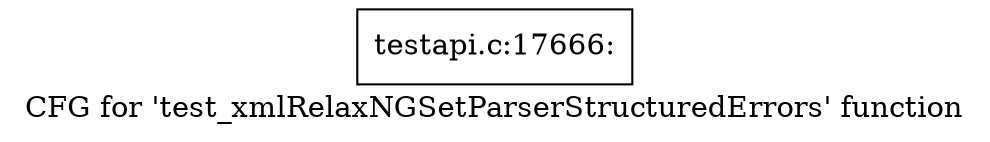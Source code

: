 digraph "CFG for 'test_xmlRelaxNGSetParserStructuredErrors' function" {
	label="CFG for 'test_xmlRelaxNGSetParserStructuredErrors' function";

	Node0x4593f00 [shape=record,label="{testapi.c:17666:}"];
}
